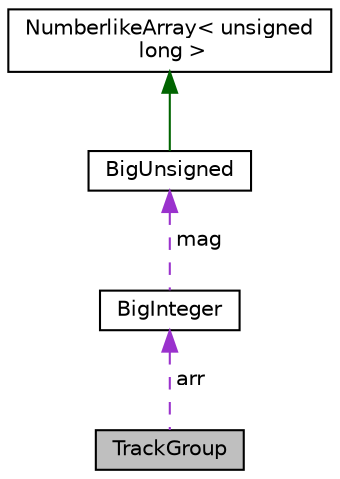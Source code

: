 digraph "TrackGroup"
{
  edge [fontname="Helvetica",fontsize="10",labelfontname="Helvetica",labelfontsize="10"];
  node [fontname="Helvetica",fontsize="10",shape=record];
  Node1 [label="TrackGroup",height=0.2,width=0.4,color="black", fillcolor="grey75", style="filled", fontcolor="black"];
  Node2 -> Node1 [dir="back",color="darkorchid3",fontsize="10",style="dashed",label=" arr" ];
  Node2 [label="BigInteger",height=0.2,width=0.4,color="black", fillcolor="white", style="filled",URL="$class_big_integer.html"];
  Node3 -> Node2 [dir="back",color="darkorchid3",fontsize="10",style="dashed",label=" mag" ];
  Node3 [label="BigUnsigned",height=0.2,width=0.4,color="black", fillcolor="white", style="filled",URL="$class_big_unsigned.html"];
  Node4 -> Node3 [dir="back",color="darkgreen",fontsize="10",style="solid"];
  Node4 [label="NumberlikeArray\< unsigned\l long \>",height=0.2,width=0.4,color="black", fillcolor="white", style="filled",URL="$class_numberlike_array.html"];
}
